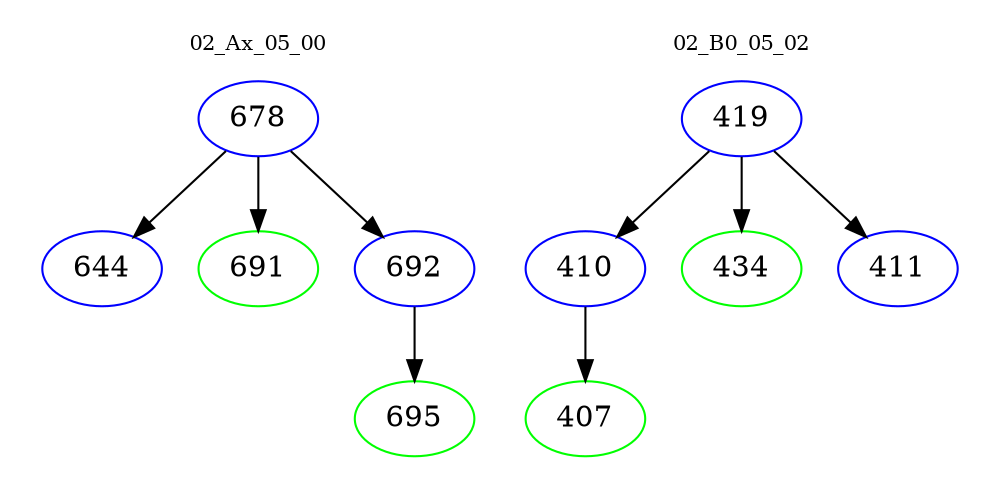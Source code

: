 digraph{
subgraph cluster_0 {
color = white
label = "02_Ax_05_00";
fontsize=10;
T0_678 [label="678", color="blue"]
T0_678 -> T0_644 [color="black"]
T0_644 [label="644", color="blue"]
T0_678 -> T0_691 [color="black"]
T0_691 [label="691", color="green"]
T0_678 -> T0_692 [color="black"]
T0_692 [label="692", color="blue"]
T0_692 -> T0_695 [color="black"]
T0_695 [label="695", color="green"]
}
subgraph cluster_1 {
color = white
label = "02_B0_05_02";
fontsize=10;
T1_419 [label="419", color="blue"]
T1_419 -> T1_410 [color="black"]
T1_410 [label="410", color="blue"]
T1_410 -> T1_407 [color="black"]
T1_407 [label="407", color="green"]
T1_419 -> T1_434 [color="black"]
T1_434 [label="434", color="green"]
T1_419 -> T1_411 [color="black"]
T1_411 [label="411", color="blue"]
}
}
